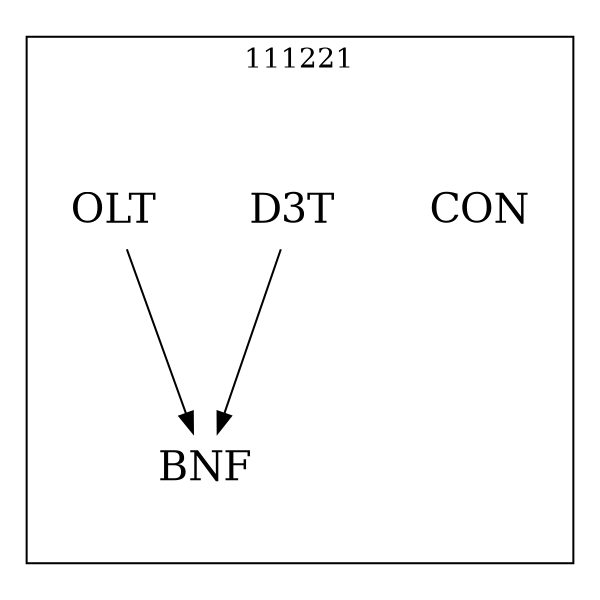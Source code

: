 strict digraph DAGS {
	size = "4,4!" ; ratio ="fill"; subgraph cluster_0{
			labeldoc = "t";
			label = "111221";node	[label= CON, shape = plaintext, fontsize=20] CON;node	[label= BNF, shape = plaintext, fontsize=20] BNF;node	[label= D3T, shape = plaintext, fontsize=20] D3T;node	[label= OLT, shape = plaintext, fontsize=20] OLT;
D3T->BNF;
OLT->BNF;
	}}